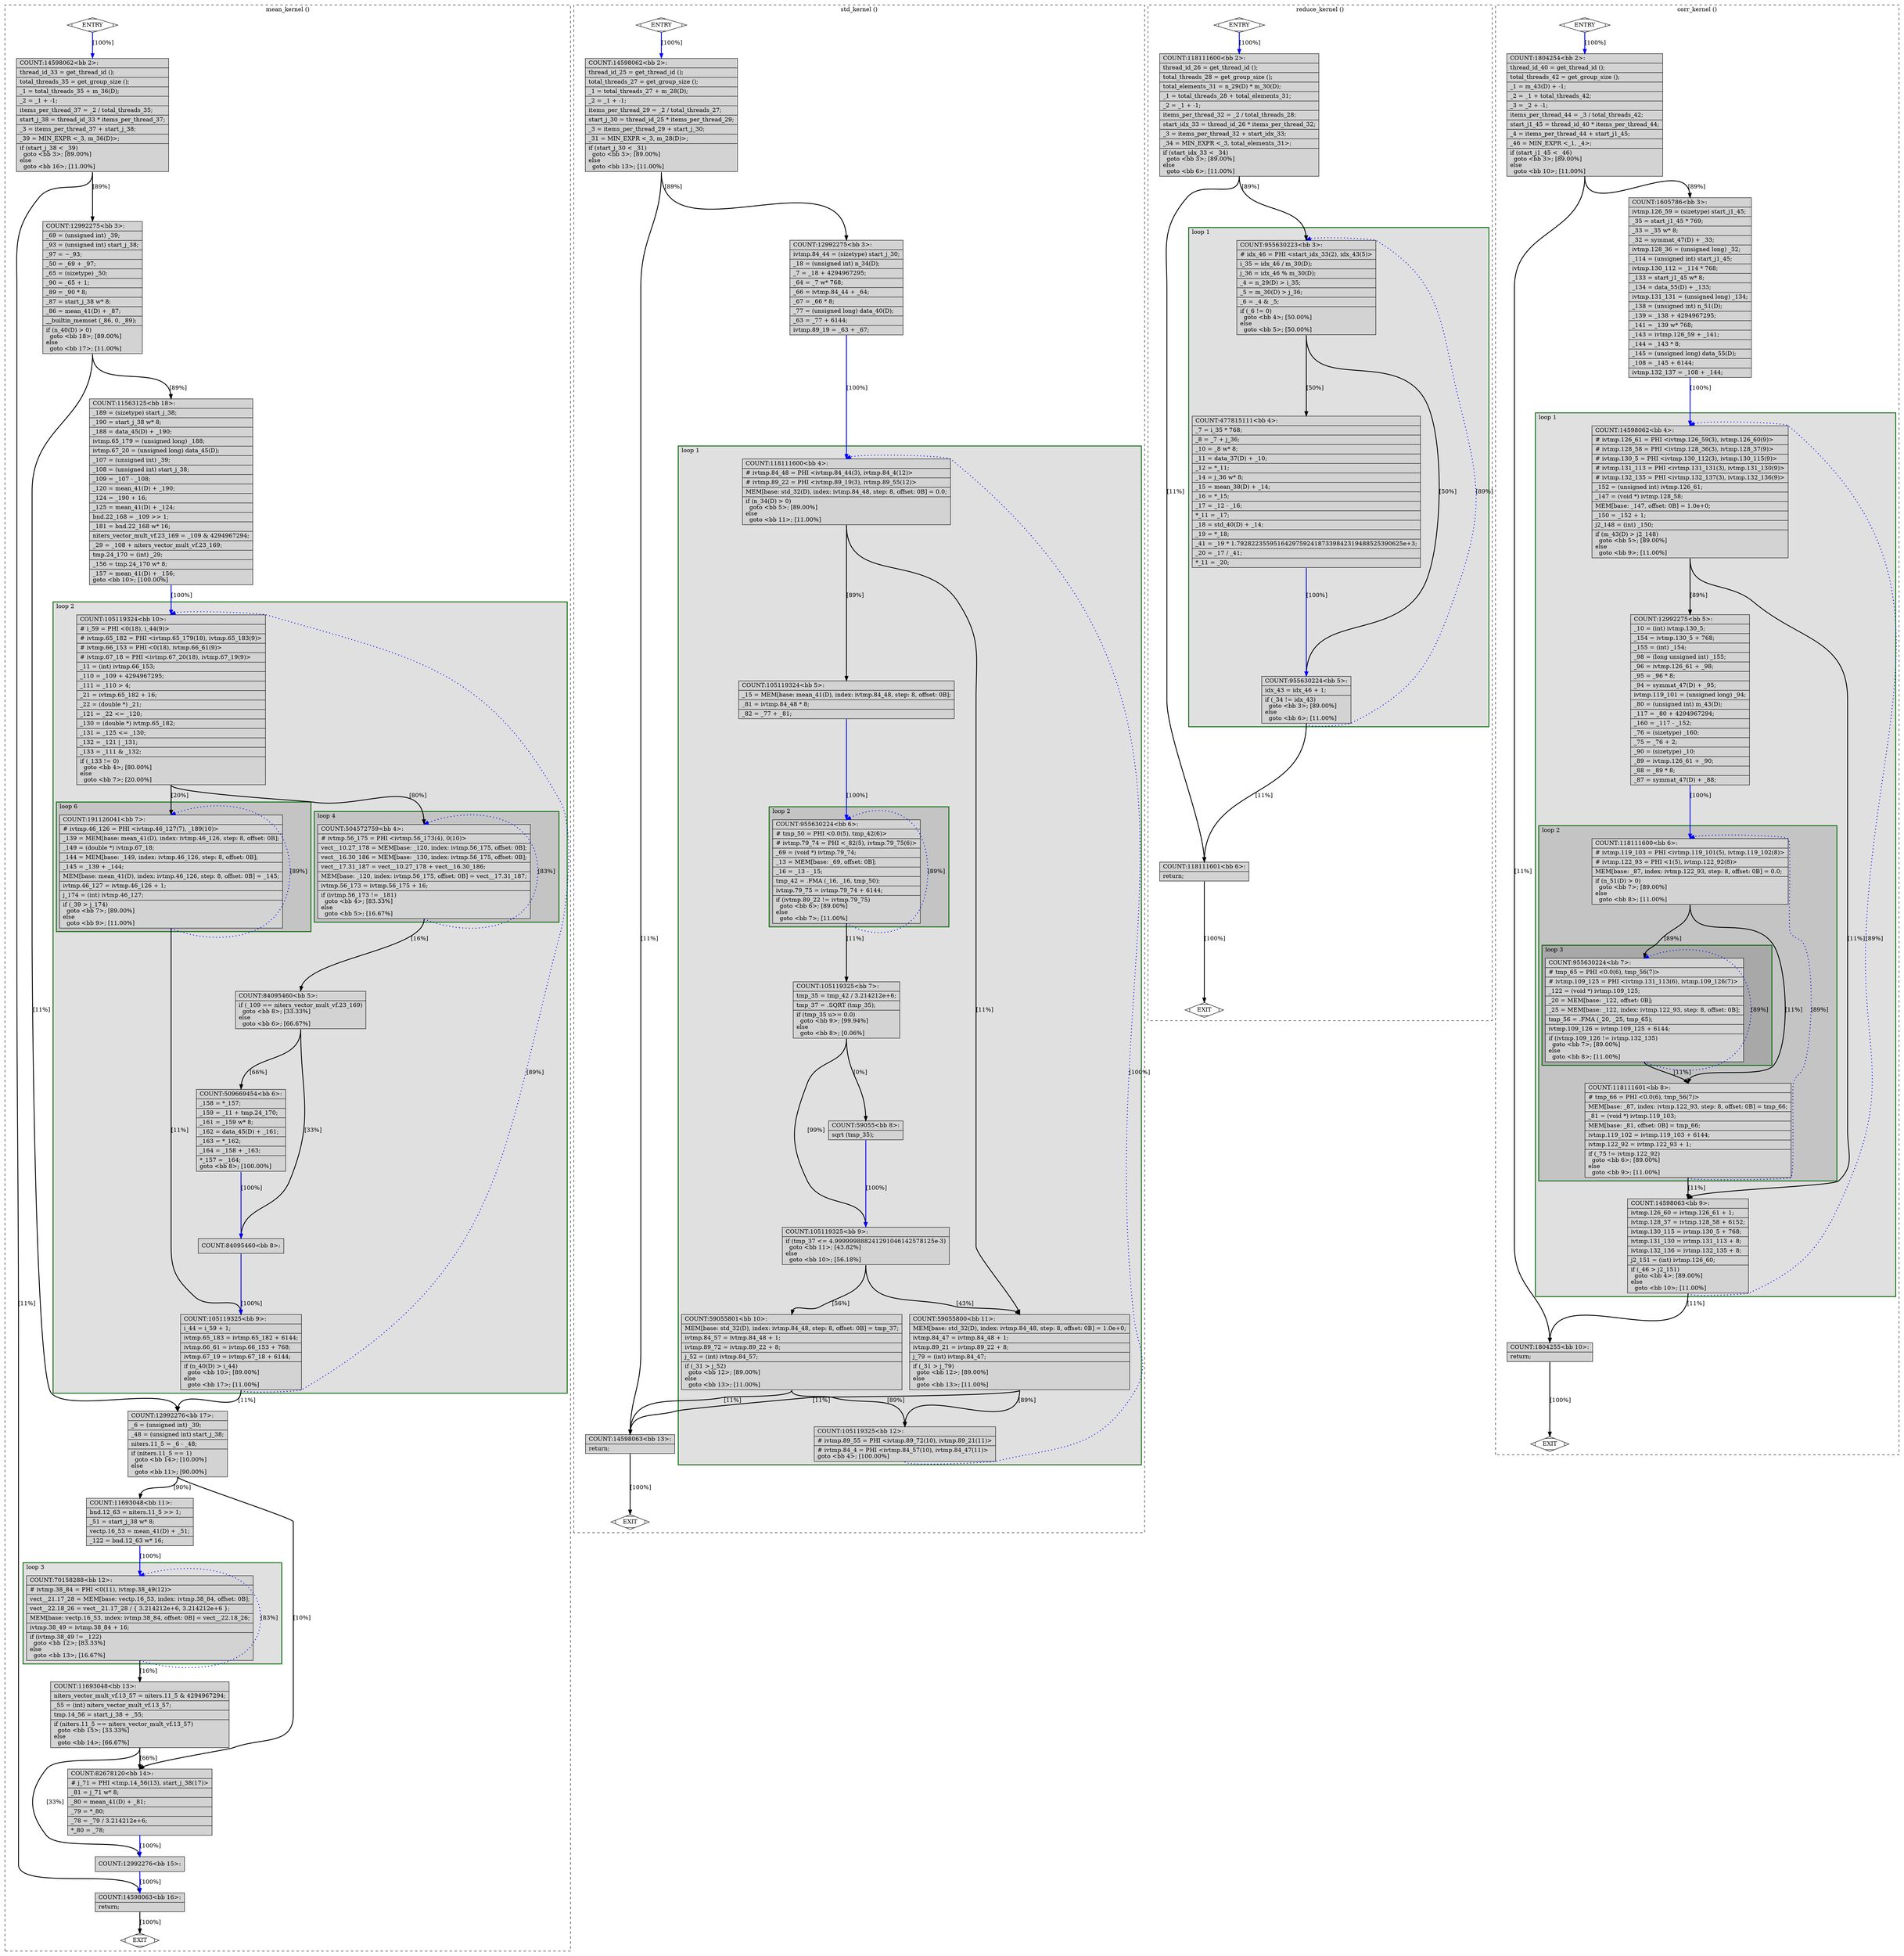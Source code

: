 digraph "corr.dev.c.231t.optimized" {
overlap=false;
subgraph "cluster_mean_kernel" {
	style="dashed";
	color="black";
	label="mean_kernel ()";
	subgraph cluster_4_3 {
	style="filled";
	color="darkgreen";
	fillcolor="grey88";
	label="loop 3";
	labeljust=l;
	penwidth=2;
	fn_4_basic_block_12 [shape=record,style=filled,fillcolor=lightgrey,label="{COUNT:70158288\<bb\ 12\>:\l\
|#\ ivtmp.38_84\ =\ PHI\ \<0(11),\ ivtmp.38_49(12)\>\l\
|vect__21.17_28\ =\ MEM[base:\ vectp.16_53,\ index:\ ivtmp.38_84,\ offset:\ 0B];\l\
|vect__22.18_26\ =\ vect__21.17_28\ /\ \{\ 3.214212e+6,\ 3.214212e+6\ \};\l\
|MEM[base:\ vectp.16_53,\ index:\ ivtmp.38_84,\ offset:\ 0B]\ =\ vect__22.18_26;\l\
|ivtmp.38_49\ =\ ivtmp.38_84\ +\ 16;\l\
|if\ (ivtmp.38_49\ !=\ _122)\l\
\ \ goto\ \<bb\ 12\>;\ [83.33%]\l\
else\l\
\ \ goto\ \<bb\ 13\>;\ [16.67%]\l\
}"];

	}
	subgraph cluster_4_2 {
	style="filled";
	color="darkgreen";
	fillcolor="grey88";
	label="loop 2";
	labeljust=l;
	penwidth=2;
	subgraph cluster_4_6 {
	style="filled";
	color="darkgreen";
	fillcolor="grey77";
	label="loop 6";
	labeljust=l;
	penwidth=2;
	fn_4_basic_block_7 [shape=record,style=filled,fillcolor=lightgrey,label="{COUNT:191126041\<bb\ 7\>:\l\
|#\ ivtmp.46_126\ =\ PHI\ \<ivtmp.46_127(7),\ _189(10)\>\l\
|_139\ =\ MEM[base:\ mean_41(D),\ index:\ ivtmp.46_126,\ step:\ 8,\ offset:\ 0B];\l\
|_149\ =\ (double\ *)\ ivtmp.67_18;\l\
|_144\ =\ MEM[base:\ _149,\ index:\ ivtmp.46_126,\ step:\ 8,\ offset:\ 0B];\l\
|_145\ =\ _139\ +\ _144;\l\
|MEM[base:\ mean_41(D),\ index:\ ivtmp.46_126,\ step:\ 8,\ offset:\ 0B]\ =\ _145;\l\
|ivtmp.46_127\ =\ ivtmp.46_126\ +\ 1;\l\
|j_174\ =\ (int)\ ivtmp.46_127;\l\
|if\ (_39\ \>\ j_174)\l\
\ \ goto\ \<bb\ 7\>;\ [89.00%]\l\
else\l\
\ \ goto\ \<bb\ 9\>;\ [11.00%]\l\
}"];

	}
	subgraph cluster_4_4 {
	style="filled";
	color="darkgreen";
	fillcolor="grey77";
	label="loop 4";
	labeljust=l;
	penwidth=2;
	fn_4_basic_block_4 [shape=record,style=filled,fillcolor=lightgrey,label="{COUNT:504572759\<bb\ 4\>:\l\
|#\ ivtmp.56_175\ =\ PHI\ \<ivtmp.56_173(4),\ 0(10)\>\l\
|vect__10.27_178\ =\ MEM[base:\ _120,\ index:\ ivtmp.56_175,\ offset:\ 0B];\l\
|vect__16.30_186\ =\ MEM[base:\ _130,\ index:\ ivtmp.56_175,\ offset:\ 0B];\l\
|vect__17.31_187\ =\ vect__10.27_178\ +\ vect__16.30_186;\l\
|MEM[base:\ _120,\ index:\ ivtmp.56_175,\ offset:\ 0B]\ =\ vect__17.31_187;\l\
|ivtmp.56_173\ =\ ivtmp.56_175\ +\ 16;\l\
|if\ (ivtmp.56_173\ !=\ _181)\l\
\ \ goto\ \<bb\ 4\>;\ [83.33%]\l\
else\l\
\ \ goto\ \<bb\ 5\>;\ [16.67%]\l\
}"];

	}
	fn_4_basic_block_10 [shape=record,style=filled,fillcolor=lightgrey,label="{COUNT:105119324\<bb\ 10\>:\l\
|#\ i_59\ =\ PHI\ \<0(18),\ i_44(9)\>\l\
|#\ ivtmp.65_182\ =\ PHI\ \<ivtmp.65_179(18),\ ivtmp.65_183(9)\>\l\
|#\ ivtmp.66_153\ =\ PHI\ \<0(18),\ ivtmp.66_61(9)\>\l\
|#\ ivtmp.67_18\ =\ PHI\ \<ivtmp.67_20(18),\ ivtmp.67_19(9)\>\l\
|_11\ =\ (int)\ ivtmp.66_153;\l\
|_110\ =\ _109\ +\ 4294967295;\l\
|_111\ =\ _110\ \>\ 4;\l\
|_21\ =\ ivtmp.65_182\ +\ 16;\l\
|_22\ =\ (double\ *)\ _21;\l\
|_121\ =\ _22\ \<=\ _120;\l\
|_130\ =\ (double\ *)\ ivtmp.65_182;\l\
|_131\ =\ _125\ \<=\ _130;\l\
|_132\ =\ _121\ \|\ _131;\l\
|_133\ =\ _111\ &\ _132;\l\
|if\ (_133\ !=\ 0)\l\
\ \ goto\ \<bb\ 4\>;\ [80.00%]\l\
else\l\
\ \ goto\ \<bb\ 7\>;\ [20.00%]\l\
}"];

	fn_4_basic_block_9 [shape=record,style=filled,fillcolor=lightgrey,label="{COUNT:105119325\<bb\ 9\>:\l\
|i_44\ =\ i_59\ +\ 1;\l\
|ivtmp.65_183\ =\ ivtmp.65_182\ +\ 6144;\l\
|ivtmp.66_61\ =\ ivtmp.66_153\ +\ 768;\l\
|ivtmp.67_19\ =\ ivtmp.67_18\ +\ 6144;\l\
|if\ (n_40(D)\ \>\ i_44)\l\
\ \ goto\ \<bb\ 10\>;\ [89.00%]\l\
else\l\
\ \ goto\ \<bb\ 17\>;\ [11.00%]\l\
}"];

	fn_4_basic_block_5 [shape=record,style=filled,fillcolor=lightgrey,label="{COUNT:84095460\<bb\ 5\>:\l\
|if\ (_109\ ==\ niters_vector_mult_vf.23_169)\l\
\ \ goto\ \<bb\ 8\>;\ [33.33%]\l\
else\l\
\ \ goto\ \<bb\ 6\>;\ [66.67%]\l\
}"];

	fn_4_basic_block_6 [shape=record,style=filled,fillcolor=lightgrey,label="{COUNT:509669454\<bb\ 6\>:\l\
|_158\ =\ *_157;\l\
|_159\ =\ _11\ +\ tmp.24_170;\l\
|_161\ =\ _159\ w*\ 8;\l\
|_162\ =\ data_45(D)\ +\ _161;\l\
|_163\ =\ *_162;\l\
|_164\ =\ _158\ +\ _163;\l\
|*_157\ =\ _164;\l\
goto\ \<bb\ 8\>;\ [100.00%]\l\
}"];

	fn_4_basic_block_8 [shape=record,style=filled,fillcolor=lightgrey,label="{COUNT:84095460\<bb\ 8\>:\l\
}"];

	}
	fn_4_basic_block_0 [shape=Mdiamond,style=filled,fillcolor=white,label="ENTRY"];

	fn_4_basic_block_1 [shape=Mdiamond,style=filled,fillcolor=white,label="EXIT"];

	fn_4_basic_block_2 [shape=record,style=filled,fillcolor=lightgrey,label="{COUNT:14598062\<bb\ 2\>:\l\
|thread_id_33\ =\ get_thread_id\ ();\l\
|total_threads_35\ =\ get_group_size\ ();\l\
|_1\ =\ total_threads_35\ +\ m_36(D);\l\
|_2\ =\ _1\ +\ -1;\l\
|items_per_thread_37\ =\ _2\ /\ total_threads_35;\l\
|start_j_38\ =\ thread_id_33\ *\ items_per_thread_37;\l\
|_3\ =\ items_per_thread_37\ +\ start_j_38;\l\
|_39\ =\ MIN_EXPR\ \<_3,\ m_36(D)\>;\l\
|if\ (start_j_38\ \<\ _39)\l\
\ \ goto\ \<bb\ 3\>;\ [89.00%]\l\
else\l\
\ \ goto\ \<bb\ 16\>;\ [11.00%]\l\
}"];

	fn_4_basic_block_3 [shape=record,style=filled,fillcolor=lightgrey,label="{COUNT:12992275\<bb\ 3\>:\l\
|_69\ =\ (unsigned\ int)\ _39;\l\
|_93\ =\ (unsigned\ int)\ start_j_38;\l\
|_97\ =\ ~_93;\l\
|_50\ =\ _69\ +\ _97;\l\
|_65\ =\ (sizetype)\ _50;\l\
|_90\ =\ _65\ +\ 1;\l\
|_89\ =\ _90\ *\ 8;\l\
|_87\ =\ start_j_38\ w*\ 8;\l\
|_86\ =\ mean_41(D)\ +\ _87;\l\
|__builtin_memset\ (_86,\ 0,\ _89);\l\
|if\ (n_40(D)\ \>\ 0)\l\
\ \ goto\ \<bb\ 18\>;\ [89.00%]\l\
else\l\
\ \ goto\ \<bb\ 17\>;\ [11.00%]\l\
}"];

	fn_4_basic_block_11 [shape=record,style=filled,fillcolor=lightgrey,label="{COUNT:11693048\<bb\ 11\>:\l\
|bnd.12_63\ =\ niters.11_5\ \>\>\ 1;\l\
|_51\ =\ start_j_38\ w*\ 8;\l\
|vectp.16_53\ =\ mean_41(D)\ +\ _51;\l\
|_122\ =\ bnd.12_63\ w*\ 16;\l\
}"];

	fn_4_basic_block_13 [shape=record,style=filled,fillcolor=lightgrey,label="{COUNT:11693048\<bb\ 13\>:\l\
|niters_vector_mult_vf.13_57\ =\ niters.11_5\ &\ 4294967294;\l\
|_55\ =\ (int)\ niters_vector_mult_vf.13_57;\l\
|tmp.14_56\ =\ start_j_38\ +\ _55;\l\
|if\ (niters.11_5\ ==\ niters_vector_mult_vf.13_57)\l\
\ \ goto\ \<bb\ 15\>;\ [33.33%]\l\
else\l\
\ \ goto\ \<bb\ 14\>;\ [66.67%]\l\
}"];

	fn_4_basic_block_14 [shape=record,style=filled,fillcolor=lightgrey,label="{COUNT:82678120\<bb\ 14\>:\l\
|#\ j_71\ =\ PHI\ \<tmp.14_56(13),\ start_j_38(17)\>\l\
|_81\ =\ j_71\ w*\ 8;\l\
|_80\ =\ mean_41(D)\ +\ _81;\l\
|_79\ =\ *_80;\l\
|_78\ =\ _79\ /\ 3.214212e+6;\l\
|*_80\ =\ _78;\l\
}"];

	fn_4_basic_block_15 [shape=record,style=filled,fillcolor=lightgrey,label="{COUNT:12992276\<bb\ 15\>:\l\
}"];

	fn_4_basic_block_16 [shape=record,style=filled,fillcolor=lightgrey,label="{COUNT:14598063\<bb\ 16\>:\l\
|return;\l\
}"];

	fn_4_basic_block_17 [shape=record,style=filled,fillcolor=lightgrey,label="{COUNT:12992276\<bb\ 17\>:\l\
|_6\ =\ (unsigned\ int)\ _39;\l\
|_48\ =\ (unsigned\ int)\ start_j_38;\l\
|niters.11_5\ =\ _6\ -\ _48;\l\
|if\ (niters.11_5\ ==\ 1)\l\
\ \ goto\ \<bb\ 14\>;\ [10.00%]\l\
else\l\
\ \ goto\ \<bb\ 11\>;\ [90.00%]\l\
}"];

	fn_4_basic_block_18 [shape=record,style=filled,fillcolor=lightgrey,label="{COUNT:11563125\<bb\ 18\>:\l\
|_189\ =\ (sizetype)\ start_j_38;\l\
|_190\ =\ start_j_38\ w*\ 8;\l\
|_188\ =\ data_45(D)\ +\ _190;\l\
|ivtmp.65_179\ =\ (unsigned\ long)\ _188;\l\
|ivtmp.67_20\ =\ (unsigned\ long)\ data_45(D);\l\
|_107\ =\ (unsigned\ int)\ _39;\l\
|_108\ =\ (unsigned\ int)\ start_j_38;\l\
|_109\ =\ _107\ -\ _108;\l\
|_120\ =\ mean_41(D)\ +\ _190;\l\
|_124\ =\ _190\ +\ 16;\l\
|_125\ =\ mean_41(D)\ +\ _124;\l\
|bnd.22_168\ =\ _109\ \>\>\ 1;\l\
|_181\ =\ bnd.22_168\ w*\ 16;\l\
|niters_vector_mult_vf.23_169\ =\ _109\ &\ 4294967294;\l\
|_29\ =\ _108\ +\ niters_vector_mult_vf.23_169;\l\
|tmp.24_170\ =\ (int)\ _29;\l\
|_156\ =\ tmp.24_170\ w*\ 8;\l\
|_157\ =\ mean_41(D)\ +\ _156;\l\
goto\ \<bb\ 10\>;\ [100.00%]\l\
}"];

	fn_4_basic_block_0:s -> fn_4_basic_block_2:n [style="solid,bold",color=blue,weight=100,constraint=true,label="[100%]"];
	fn_4_basic_block_2:s -> fn_4_basic_block_3:n [style="solid,bold",color=black,weight=10,constraint=true,label="[89%]"];
	fn_4_basic_block_2:s -> fn_4_basic_block_16:n [style="solid,bold",color=black,weight=10,constraint=true,label="[11%]"];
	fn_4_basic_block_3:s -> fn_4_basic_block_18:n [style="solid,bold",color=black,weight=10,constraint=true,label="[89%]"];
	fn_4_basic_block_3:s -> fn_4_basic_block_17:n [style="solid,bold",color=black,weight=10,constraint=true,label="[11%]"];
	fn_4_basic_block_4:s -> fn_4_basic_block_4:n [style="dotted,bold",color=blue,weight=10,constraint=false,label="[83%]"];
	fn_4_basic_block_4:s -> fn_4_basic_block_5:n [style="solid,bold",color=black,weight=10,constraint=true,label="[16%]"];
	fn_4_basic_block_5:s -> fn_4_basic_block_6:n [style="solid,bold",color=black,weight=10,constraint=true,label="[66%]"];
	fn_4_basic_block_5:s -> fn_4_basic_block_8:n [style="solid,bold",color=black,weight=10,constraint=true,label="[33%]"];
	fn_4_basic_block_6:s -> fn_4_basic_block_8:n [style="solid,bold",color=blue,weight=100,constraint=true,label="[100%]"];
	fn_4_basic_block_7:s -> fn_4_basic_block_7:n [style="dotted,bold",color=blue,weight=10,constraint=false,label="[89%]"];
	fn_4_basic_block_7:s -> fn_4_basic_block_9:n [style="solid,bold",color=black,weight=10,constraint=true,label="[11%]"];
	fn_4_basic_block_8:s -> fn_4_basic_block_9:n [style="solid,bold",color=blue,weight=100,constraint=true,label="[100%]"];
	fn_4_basic_block_9:s -> fn_4_basic_block_10:n [style="dotted,bold",color=blue,weight=10,constraint=false,label="[89%]"];
	fn_4_basic_block_9:s -> fn_4_basic_block_17:n [style="solid,bold",color=black,weight=10,constraint=true,label="[11%]"];
	fn_4_basic_block_10:s -> fn_4_basic_block_7:n [style="solid,bold",color=black,weight=10,constraint=true,label="[20%]"];
	fn_4_basic_block_10:s -> fn_4_basic_block_4:n [style="solid,bold",color=black,weight=10,constraint=true,label="[80%]"];
	fn_4_basic_block_11:s -> fn_4_basic_block_12:n [style="solid,bold",color=blue,weight=100,constraint=true,label="[100%]"];
	fn_4_basic_block_12:s -> fn_4_basic_block_12:n [style="dotted,bold",color=blue,weight=10,constraint=false,label="[83%]"];
	fn_4_basic_block_12:s -> fn_4_basic_block_13:n [style="solid,bold",color=black,weight=10,constraint=true,label="[16%]"];
	fn_4_basic_block_13:s -> fn_4_basic_block_14:n [style="solid,bold",color=black,weight=10,constraint=true,label="[66%]"];
	fn_4_basic_block_13:s -> fn_4_basic_block_15:n [style="solid,bold",color=black,weight=10,constraint=true,label="[33%]"];
	fn_4_basic_block_14:s -> fn_4_basic_block_15:n [style="solid,bold",color=blue,weight=100,constraint=true,label="[100%]"];
	fn_4_basic_block_15:s -> fn_4_basic_block_16:n [style="solid,bold",color=blue,weight=100,constraint=true,label="[100%]"];
	fn_4_basic_block_16:s -> fn_4_basic_block_1:n [style="solid,bold",color=black,weight=10,constraint=true,label="[100%]"];
	fn_4_basic_block_17:s -> fn_4_basic_block_11:n [style="solid,bold",color=black,weight=10,constraint=true,label="[90%]"];
	fn_4_basic_block_17:s -> fn_4_basic_block_14:n [style="solid,bold",color=black,weight=10,constraint=true,label="[10%]"];
	fn_4_basic_block_18:s -> fn_4_basic_block_10:n [style="solid,bold",color=blue,weight=100,constraint=true,label="[100%]"];
	fn_4_basic_block_0:s -> fn_4_basic_block_1:n [style="invis",constraint=true];
}
subgraph "cluster_std_kernel" {
	style="dashed";
	color="black";
	label="std_kernel ()";
	subgraph cluster_5_1 {
	style="filled";
	color="darkgreen";
	fillcolor="grey88";
	label="loop 1";
	labeljust=l;
	penwidth=2;
	subgraph cluster_5_2 {
	style="filled";
	color="darkgreen";
	fillcolor="grey77";
	label="loop 2";
	labeljust=l;
	penwidth=2;
	fn_5_basic_block_6 [shape=record,style=filled,fillcolor=lightgrey,label="{COUNT:955630224\<bb\ 6\>:\l\
|#\ tmp_50\ =\ PHI\ \<0.0(5),\ tmp_42(6)\>\l\
|#\ ivtmp.79_74\ =\ PHI\ \<_82(5),\ ivtmp.79_75(6)\>\l\
|_69\ =\ (void\ *)\ ivtmp.79_74;\l\
|_13\ =\ MEM[base:\ _69,\ offset:\ 0B];\l\
|_16\ =\ _13\ -\ _15;\l\
|tmp_42\ =\ .FMA\ (_16,\ _16,\ tmp_50);\l\
|ivtmp.79_75\ =\ ivtmp.79_74\ +\ 6144;\l\
|if\ (ivtmp.89_22\ !=\ ivtmp.79_75)\l\
\ \ goto\ \<bb\ 6\>;\ [89.00%]\l\
else\l\
\ \ goto\ \<bb\ 7\>;\ [11.00%]\l\
}"];

	}
	fn_5_basic_block_4 [shape=record,style=filled,fillcolor=lightgrey,label="{COUNT:118111600\<bb\ 4\>:\l\
|#\ ivtmp.84_48\ =\ PHI\ \<ivtmp.84_44(3),\ ivtmp.84_4(12)\>\l\
|#\ ivtmp.89_22\ =\ PHI\ \<ivtmp.89_19(3),\ ivtmp.89_55(12)\>\l\
|MEM[base:\ std_32(D),\ index:\ ivtmp.84_48,\ step:\ 8,\ offset:\ 0B]\ =\ 0.0;\l\
|if\ (n_34(D)\ \>\ 0)\l\
\ \ goto\ \<bb\ 5\>;\ [89.00%]\l\
else\l\
\ \ goto\ \<bb\ 11\>;\ [11.00%]\l\
}"];

	fn_5_basic_block_5 [shape=record,style=filled,fillcolor=lightgrey,label="{COUNT:105119324\<bb\ 5\>:\l\
|_15\ =\ MEM[base:\ mean_41(D),\ index:\ ivtmp.84_48,\ step:\ 8,\ offset:\ 0B];\l\
|_81\ =\ ivtmp.84_48\ *\ 8;\l\
|_82\ =\ _77\ +\ _81;\l\
}"];

	fn_5_basic_block_11 [shape=record,style=filled,fillcolor=lightgrey,label="{COUNT:59055800\<bb\ 11\>:\l\
|MEM[base:\ std_32(D),\ index:\ ivtmp.84_48,\ step:\ 8,\ offset:\ 0B]\ =\ 1.0e+0;\l\
|ivtmp.84_47\ =\ ivtmp.84_48\ +\ 1;\l\
|ivtmp.89_21\ =\ ivtmp.89_22\ +\ 8;\l\
|j_79\ =\ (int)\ ivtmp.84_47;\l\
|if\ (_31\ \>\ j_79)\l\
\ \ goto\ \<bb\ 12\>;\ [89.00%]\l\
else\l\
\ \ goto\ \<bb\ 13\>;\ [11.00%]\l\
}"];

	fn_5_basic_block_12 [shape=record,style=filled,fillcolor=lightgrey,label="{COUNT:105119325\<bb\ 12\>:\l\
|#\ ivtmp.89_55\ =\ PHI\ \<ivtmp.89_72(10),\ ivtmp.89_21(11)\>\l\
|#\ ivtmp.84_4\ =\ PHI\ \<ivtmp.84_57(10),\ ivtmp.84_47(11)\>\l\
goto\ \<bb\ 4\>;\ [100.00%]\l\
}"];

	fn_5_basic_block_7 [shape=record,style=filled,fillcolor=lightgrey,label="{COUNT:105119325\<bb\ 7\>:\l\
|tmp_35\ =\ tmp_42\ /\ 3.214212e+6;\l\
|tmp_37\ =\ .SQRT\ (tmp_35);\l\
|if\ (tmp_35\ u\>=\ 0.0)\l\
\ \ goto\ \<bb\ 9\>;\ [99.94%]\l\
else\l\
\ \ goto\ \<bb\ 8\>;\ [0.06%]\l\
}"];

	fn_5_basic_block_8 [shape=record,style=filled,fillcolor=lightgrey,label="{COUNT:59055\<bb\ 8\>:\l\
|sqrt\ (tmp_35);\l\
}"];

	fn_5_basic_block_9 [shape=record,style=filled,fillcolor=lightgrey,label="{COUNT:105119325\<bb\ 9\>:\l\
|if\ (tmp_37\ \<=\ 4.999999888241291046142578125e-3)\l\
\ \ goto\ \<bb\ 11\>;\ [43.82%]\l\
else\l\
\ \ goto\ \<bb\ 10\>;\ [56.18%]\l\
}"];

	fn_5_basic_block_10 [shape=record,style=filled,fillcolor=lightgrey,label="{COUNT:59055801\<bb\ 10\>:\l\
|MEM[base:\ std_32(D),\ index:\ ivtmp.84_48,\ step:\ 8,\ offset:\ 0B]\ =\ tmp_37;\l\
|ivtmp.84_57\ =\ ivtmp.84_48\ +\ 1;\l\
|ivtmp.89_72\ =\ ivtmp.89_22\ +\ 8;\l\
|j_52\ =\ (int)\ ivtmp.84_57;\l\
|if\ (_31\ \>\ j_52)\l\
\ \ goto\ \<bb\ 12\>;\ [89.00%]\l\
else\l\
\ \ goto\ \<bb\ 13\>;\ [11.00%]\l\
}"];

	}
	fn_5_basic_block_0 [shape=Mdiamond,style=filled,fillcolor=white,label="ENTRY"];

	fn_5_basic_block_1 [shape=Mdiamond,style=filled,fillcolor=white,label="EXIT"];

	fn_5_basic_block_2 [shape=record,style=filled,fillcolor=lightgrey,label="{COUNT:14598062\<bb\ 2\>:\l\
|thread_id_25\ =\ get_thread_id\ ();\l\
|total_threads_27\ =\ get_group_size\ ();\l\
|_1\ =\ total_threads_27\ +\ m_28(D);\l\
|_2\ =\ _1\ +\ -1;\l\
|items_per_thread_29\ =\ _2\ /\ total_threads_27;\l\
|start_j_30\ =\ thread_id_25\ *\ items_per_thread_29;\l\
|_3\ =\ items_per_thread_29\ +\ start_j_30;\l\
|_31\ =\ MIN_EXPR\ \<_3,\ m_28(D)\>;\l\
|if\ (start_j_30\ \<\ _31)\l\
\ \ goto\ \<bb\ 3\>;\ [89.00%]\l\
else\l\
\ \ goto\ \<bb\ 13\>;\ [11.00%]\l\
}"];

	fn_5_basic_block_3 [shape=record,style=filled,fillcolor=lightgrey,label="{COUNT:12992275\<bb\ 3\>:\l\
|ivtmp.84_44\ =\ (sizetype)\ start_j_30;\l\
|_18\ =\ (unsigned\ int)\ n_34(D);\l\
|_7\ =\ _18\ +\ 4294967295;\l\
|_64\ =\ _7\ w*\ 768;\l\
|_66\ =\ ivtmp.84_44\ +\ _64;\l\
|_67\ =\ _66\ *\ 8;\l\
|_77\ =\ (unsigned\ long)\ data_40(D);\l\
|_63\ =\ _77\ +\ 6144;\l\
|ivtmp.89_19\ =\ _63\ +\ _67;\l\
}"];

	fn_5_basic_block_13 [shape=record,style=filled,fillcolor=lightgrey,label="{COUNT:14598063\<bb\ 13\>:\l\
|return;\l\
}"];

	fn_5_basic_block_0:s -> fn_5_basic_block_2:n [style="solid,bold",color=blue,weight=100,constraint=true,label="[100%]"];
	fn_5_basic_block_2:s -> fn_5_basic_block_3:n [style="solid,bold",color=black,weight=10,constraint=true,label="[89%]"];
	fn_5_basic_block_2:s -> fn_5_basic_block_13:n [style="solid,bold",color=black,weight=10,constraint=true,label="[11%]"];
	fn_5_basic_block_3:s -> fn_5_basic_block_4:n [style="solid,bold",color=blue,weight=100,constraint=true,label="[100%]"];
	fn_5_basic_block_4:s -> fn_5_basic_block_5:n [style="solid,bold",color=black,weight=10,constraint=true,label="[89%]"];
	fn_5_basic_block_4:s -> fn_5_basic_block_11:n [style="solid,bold",color=black,weight=10,constraint=true,label="[11%]"];
	fn_5_basic_block_5:s -> fn_5_basic_block_6:n [style="solid,bold",color=blue,weight=100,constraint=true,label="[100%]"];
	fn_5_basic_block_6:s -> fn_5_basic_block_6:n [style="dotted,bold",color=blue,weight=10,constraint=false,label="[89%]"];
	fn_5_basic_block_6:s -> fn_5_basic_block_7:n [style="solid,bold",color=black,weight=10,constraint=true,label="[11%]"];
	fn_5_basic_block_7:s -> fn_5_basic_block_8:n [style="solid,bold",color=black,weight=10,constraint=true,label="[0%]"];
	fn_5_basic_block_7:s -> fn_5_basic_block_9:n [style="solid,bold",color=black,weight=10,constraint=true,label="[99%]"];
	fn_5_basic_block_8:s -> fn_5_basic_block_9:n [style="solid,bold",color=blue,weight=100,constraint=true,label="[100%]"];
	fn_5_basic_block_9:s -> fn_5_basic_block_11:n [style="solid,bold",color=black,weight=10,constraint=true,label="[43%]"];
	fn_5_basic_block_9:s -> fn_5_basic_block_10:n [style="solid,bold",color=black,weight=10,constraint=true,label="[56%]"];
	fn_5_basic_block_10:s -> fn_5_basic_block_12:n [style="solid,bold",color=black,weight=10,constraint=true,label="[89%]"];
	fn_5_basic_block_10:s -> fn_5_basic_block_13:n [style="solid,bold",color=black,weight=10,constraint=true,label="[11%]"];
	fn_5_basic_block_11:s -> fn_5_basic_block_12:n [style="solid,bold",color=black,weight=10,constraint=true,label="[89%]"];
	fn_5_basic_block_11:s -> fn_5_basic_block_13:n [style="solid,bold",color=black,weight=10,constraint=true,label="[11%]"];
	fn_5_basic_block_12:s -> fn_5_basic_block_4:n [style="dotted,bold",color=blue,weight=10,constraint=false,label="[100%]"];
	fn_5_basic_block_13:s -> fn_5_basic_block_1:n [style="solid,bold",color=black,weight=10,constraint=true,label="[100%]"];
	fn_5_basic_block_0:s -> fn_5_basic_block_1:n [style="invis",constraint=true];
}
subgraph "cluster_reduce_kernel" {
	style="dashed";
	color="black";
	label="reduce_kernel ()";
	subgraph cluster_6_1 {
	style="filled";
	color="darkgreen";
	fillcolor="grey88";
	label="loop 1";
	labeljust=l;
	penwidth=2;
	fn_6_basic_block_3 [shape=record,style=filled,fillcolor=lightgrey,label="{COUNT:955630223\<bb\ 3\>:\l\
|#\ idx_46\ =\ PHI\ \<start_idx_33(2),\ idx_43(5)\>\l\
|i_35\ =\ idx_46\ /\ m_30(D);\l\
|j_36\ =\ idx_46\ %\ m_30(D);\l\
|_4\ =\ n_29(D)\ \>\ i_35;\l\
|_5\ =\ m_30(D)\ \>\ j_36;\l\
|_6\ =\ _4\ &\ _5;\l\
|if\ (_6\ !=\ 0)\l\
\ \ goto\ \<bb\ 4\>;\ [50.00%]\l\
else\l\
\ \ goto\ \<bb\ 5\>;\ [50.00%]\l\
}"];

	fn_6_basic_block_4 [shape=record,style=filled,fillcolor=lightgrey,label="{COUNT:477815111\<bb\ 4\>:\l\
|_7\ =\ i_35\ *\ 768;\l\
|_8\ =\ _7\ +\ j_36;\l\
|_10\ =\ _8\ w*\ 8;\l\
|_11\ =\ data_37(D)\ +\ _10;\l\
|_12\ =\ *_11;\l\
|_14\ =\ j_36\ w*\ 8;\l\
|_15\ =\ mean_38(D)\ +\ _14;\l\
|_16\ =\ *_15;\l\
|_17\ =\ _12\ -\ _16;\l\
|*_11\ =\ _17;\l\
|_18\ =\ std_40(D)\ +\ _14;\l\
|_19\ =\ *_18;\l\
|_41\ =\ _19\ *\ 1.792822355951642975924187339842319488525390625e+3;\l\
|_20\ =\ _17\ /\ _41;\l\
|*_11\ =\ _20;\l\
}"];

	fn_6_basic_block_5 [shape=record,style=filled,fillcolor=lightgrey,label="{COUNT:955630224\<bb\ 5\>:\l\
|idx_43\ =\ idx_46\ +\ 1;\l\
|if\ (_34\ !=\ idx_43)\l\
\ \ goto\ \<bb\ 3\>;\ [89.00%]\l\
else\l\
\ \ goto\ \<bb\ 6\>;\ [11.00%]\l\
}"];

	}
	fn_6_basic_block_0 [shape=Mdiamond,style=filled,fillcolor=white,label="ENTRY"];

	fn_6_basic_block_1 [shape=Mdiamond,style=filled,fillcolor=white,label="EXIT"];

	fn_6_basic_block_2 [shape=record,style=filled,fillcolor=lightgrey,label="{COUNT:118111600\<bb\ 2\>:\l\
|thread_id_26\ =\ get_thread_id\ ();\l\
|total_threads_28\ =\ get_group_size\ ();\l\
|total_elements_31\ =\ n_29(D)\ *\ m_30(D);\l\
|_1\ =\ total_threads_28\ +\ total_elements_31;\l\
|_2\ =\ _1\ +\ -1;\l\
|items_per_thread_32\ =\ _2\ /\ total_threads_28;\l\
|start_idx_33\ =\ thread_id_26\ *\ items_per_thread_32;\l\
|_3\ =\ items_per_thread_32\ +\ start_idx_33;\l\
|_34\ =\ MIN_EXPR\ \<_3,\ total_elements_31\>;\l\
|if\ (start_idx_33\ \<\ _34)\l\
\ \ goto\ \<bb\ 3\>;\ [89.00%]\l\
else\l\
\ \ goto\ \<bb\ 6\>;\ [11.00%]\l\
}"];

	fn_6_basic_block_6 [shape=record,style=filled,fillcolor=lightgrey,label="{COUNT:118111601\<bb\ 6\>:\l\
|return;\l\
}"];

	fn_6_basic_block_0:s -> fn_6_basic_block_2:n [style="solid,bold",color=blue,weight=100,constraint=true,label="[100%]"];
	fn_6_basic_block_2:s -> fn_6_basic_block_3:n [style="solid,bold",color=black,weight=10,constraint=true,label="[89%]"];
	fn_6_basic_block_2:s -> fn_6_basic_block_6:n [style="solid,bold",color=black,weight=10,constraint=true,label="[11%]"];
	fn_6_basic_block_3:s -> fn_6_basic_block_4:n [style="solid,bold",color=black,weight=10,constraint=true,label="[50%]"];
	fn_6_basic_block_3:s -> fn_6_basic_block_5:n [style="solid,bold",color=black,weight=10,constraint=true,label="[50%]"];
	fn_6_basic_block_4:s -> fn_6_basic_block_5:n [style="solid,bold",color=blue,weight=100,constraint=true,label="[100%]"];
	fn_6_basic_block_5:s -> fn_6_basic_block_3:n [style="dotted,bold",color=blue,weight=10,constraint=false,label="[89%]"];
	fn_6_basic_block_5:s -> fn_6_basic_block_6:n [style="solid,bold",color=black,weight=10,constraint=true,label="[11%]"];
	fn_6_basic_block_6:s -> fn_6_basic_block_1:n [style="solid,bold",color=black,weight=10,constraint=true,label="[100%]"];
	fn_6_basic_block_0:s -> fn_6_basic_block_1:n [style="invis",constraint=true];
}
subgraph "cluster_corr_kernel" {
	style="dashed";
	color="black";
	label="corr_kernel ()";
	subgraph cluster_7_1 {
	style="filled";
	color="darkgreen";
	fillcolor="grey88";
	label="loop 1";
	labeljust=l;
	penwidth=2;
	subgraph cluster_7_2 {
	style="filled";
	color="darkgreen";
	fillcolor="grey77";
	label="loop 2";
	labeljust=l;
	penwidth=2;
	subgraph cluster_7_3 {
	style="filled";
	color="darkgreen";
	fillcolor="grey66";
	label="loop 3";
	labeljust=l;
	penwidth=2;
	fn_7_basic_block_7 [shape=record,style=filled,fillcolor=lightgrey,label="{COUNT:955630224\<bb\ 7\>:\l\
|#\ tmp_65\ =\ PHI\ \<0.0(6),\ tmp_56(7)\>\l\
|#\ ivtmp.109_125\ =\ PHI\ \<ivtmp.131_113(6),\ ivtmp.109_126(7)\>\l\
|_122\ =\ (void\ *)\ ivtmp.109_125;\l\
|_20\ =\ MEM[base:\ _122,\ offset:\ 0B];\l\
|_25\ =\ MEM[base:\ _122,\ index:\ ivtmp.122_93,\ step:\ 8,\ offset:\ 0B];\l\
|tmp_56\ =\ .FMA\ (_20,\ _25,\ tmp_65);\l\
|ivtmp.109_126\ =\ ivtmp.109_125\ +\ 6144;\l\
|if\ (ivtmp.109_126\ !=\ ivtmp.132_135)\l\
\ \ goto\ \<bb\ 7\>;\ [89.00%]\l\
else\l\
\ \ goto\ \<bb\ 8\>;\ [11.00%]\l\
}"];

	}
	fn_7_basic_block_6 [shape=record,style=filled,fillcolor=lightgrey,label="{COUNT:118111600\<bb\ 6\>:\l\
|#\ ivtmp.119_103\ =\ PHI\ \<ivtmp.119_101(5),\ ivtmp.119_102(8)\>\l\
|#\ ivtmp.122_93\ =\ PHI\ \<1(5),\ ivtmp.122_92(8)\>\l\
|MEM[base:\ _87,\ index:\ ivtmp.122_93,\ step:\ 8,\ offset:\ 0B]\ =\ 0.0;\l\
|if\ (n_51(D)\ \>\ 0)\l\
\ \ goto\ \<bb\ 7\>;\ [89.00%]\l\
else\l\
\ \ goto\ \<bb\ 8\>;\ [11.00%]\l\
}"];

	fn_7_basic_block_8 [shape=record,style=filled,fillcolor=lightgrey,label="{COUNT:118111601\<bb\ 8\>:\l\
|#\ tmp_66\ =\ PHI\ \<0.0(6),\ tmp_56(7)\>\l\
|MEM[base:\ _87,\ index:\ ivtmp.122_93,\ step:\ 8,\ offset:\ 0B]\ =\ tmp_66;\l\
|_81\ =\ (void\ *)\ ivtmp.119_103;\l\
|MEM[base:\ _81,\ offset:\ 0B]\ =\ tmp_66;\l\
|ivtmp.119_102\ =\ ivtmp.119_103\ +\ 6144;\l\
|ivtmp.122_92\ =\ ivtmp.122_93\ +\ 1;\l\
|if\ (_75\ !=\ ivtmp.122_92)\l\
\ \ goto\ \<bb\ 6\>;\ [89.00%]\l\
else\l\
\ \ goto\ \<bb\ 9\>;\ [11.00%]\l\
}"];

	}
	fn_7_basic_block_4 [shape=record,style=filled,fillcolor=lightgrey,label="{COUNT:14598062\<bb\ 4\>:\l\
|#\ ivtmp.126_61\ =\ PHI\ \<ivtmp.126_59(3),\ ivtmp.126_60(9)\>\l\
|#\ ivtmp.128_58\ =\ PHI\ \<ivtmp.128_36(3),\ ivtmp.128_37(9)\>\l\
|#\ ivtmp.130_5\ =\ PHI\ \<ivtmp.130_112(3),\ ivtmp.130_115(9)\>\l\
|#\ ivtmp.131_113\ =\ PHI\ \<ivtmp.131_131(3),\ ivtmp.131_130(9)\>\l\
|#\ ivtmp.132_135\ =\ PHI\ \<ivtmp.132_137(3),\ ivtmp.132_136(9)\>\l\
|_152\ =\ (unsigned\ int)\ ivtmp.126_61;\l\
|_147\ =\ (void\ *)\ ivtmp.128_58;\l\
|MEM[base:\ _147,\ offset:\ 0B]\ =\ 1.0e+0;\l\
|_150\ =\ _152\ +\ 1;\l\
|j2_148\ =\ (int)\ _150;\l\
|if\ (m_43(D)\ \>\ j2_148)\l\
\ \ goto\ \<bb\ 5\>;\ [89.00%]\l\
else\l\
\ \ goto\ \<bb\ 9\>;\ [11.00%]\l\
}"];

	fn_7_basic_block_5 [shape=record,style=filled,fillcolor=lightgrey,label="{COUNT:12992275\<bb\ 5\>:\l\
|_10\ =\ (int)\ ivtmp.130_5;\l\
|_154\ =\ ivtmp.130_5\ +\ 768;\l\
|_155\ =\ (int)\ _154;\l\
|_98\ =\ (long\ unsigned\ int)\ _155;\l\
|_96\ =\ ivtmp.126_61\ +\ _98;\l\
|_95\ =\ _96\ *\ 8;\l\
|_94\ =\ symmat_47(D)\ +\ _95;\l\
|ivtmp.119_101\ =\ (unsigned\ long)\ _94;\l\
|_80\ =\ (unsigned\ int)\ m_43(D);\l\
|_117\ =\ _80\ +\ 4294967294;\l\
|_160\ =\ _117\ -\ _152;\l\
|_76\ =\ (sizetype)\ _160;\l\
|_75\ =\ _76\ +\ 2;\l\
|_90\ =\ (sizetype)\ _10;\l\
|_89\ =\ ivtmp.126_61\ +\ _90;\l\
|_88\ =\ _89\ *\ 8;\l\
|_87\ =\ symmat_47(D)\ +\ _88;\l\
}"];

	fn_7_basic_block_9 [shape=record,style=filled,fillcolor=lightgrey,label="{COUNT:14598063\<bb\ 9\>:\l\
|ivtmp.126_60\ =\ ivtmp.126_61\ +\ 1;\l\
|ivtmp.128_37\ =\ ivtmp.128_58\ +\ 6152;\l\
|ivtmp.130_115\ =\ ivtmp.130_5\ +\ 768;\l\
|ivtmp.131_130\ =\ ivtmp.131_113\ +\ 8;\l\
|ivtmp.132_136\ =\ ivtmp.132_135\ +\ 8;\l\
|j2_151\ =\ (int)\ ivtmp.126_60;\l\
|if\ (_46\ \>\ j2_151)\l\
\ \ goto\ \<bb\ 4\>;\ [89.00%]\l\
else\l\
\ \ goto\ \<bb\ 10\>;\ [11.00%]\l\
}"];

	}
	fn_7_basic_block_0 [shape=Mdiamond,style=filled,fillcolor=white,label="ENTRY"];

	fn_7_basic_block_1 [shape=Mdiamond,style=filled,fillcolor=white,label="EXIT"];

	fn_7_basic_block_2 [shape=record,style=filled,fillcolor=lightgrey,label="{COUNT:1804254\<bb\ 2\>:\l\
|thread_id_40\ =\ get_thread_id\ ();\l\
|total_threads_42\ =\ get_group_size\ ();\l\
|_1\ =\ m_43(D)\ +\ -1;\l\
|_2\ =\ _1\ +\ total_threads_42;\l\
|_3\ =\ _2\ +\ -1;\l\
|items_per_thread_44\ =\ _3\ /\ total_threads_42;\l\
|start_j1_45\ =\ thread_id_40\ *\ items_per_thread_44;\l\
|_4\ =\ items_per_thread_44\ +\ start_j1_45;\l\
|_46\ =\ MIN_EXPR\ \<_1,\ _4\>;\l\
|if\ (start_j1_45\ \<\ _46)\l\
\ \ goto\ \<bb\ 3\>;\ [89.00%]\l\
else\l\
\ \ goto\ \<bb\ 10\>;\ [11.00%]\l\
}"];

	fn_7_basic_block_3 [shape=record,style=filled,fillcolor=lightgrey,label="{COUNT:1605786\<bb\ 3\>:\l\
|ivtmp.126_59\ =\ (sizetype)\ start_j1_45;\l\
|_35\ =\ start_j1_45\ *\ 769;\l\
|_33\ =\ _35\ w*\ 8;\l\
|_32\ =\ symmat_47(D)\ +\ _33;\l\
|ivtmp.128_36\ =\ (unsigned\ long)\ _32;\l\
|_114\ =\ (unsigned\ int)\ start_j1_45;\l\
|ivtmp.130_112\ =\ _114\ *\ 768;\l\
|_133\ =\ start_j1_45\ w*\ 8;\l\
|_134\ =\ data_55(D)\ +\ _133;\l\
|ivtmp.131_131\ =\ (unsigned\ long)\ _134;\l\
|_138\ =\ (unsigned\ int)\ n_51(D);\l\
|_139\ =\ _138\ +\ 4294967295;\l\
|_141\ =\ _139\ w*\ 768;\l\
|_143\ =\ ivtmp.126_59\ +\ _141;\l\
|_144\ =\ _143\ *\ 8;\l\
|_145\ =\ (unsigned\ long)\ data_55(D);\l\
|_108\ =\ _145\ +\ 6144;\l\
|ivtmp.132_137\ =\ _108\ +\ _144;\l\
}"];

	fn_7_basic_block_10 [shape=record,style=filled,fillcolor=lightgrey,label="{COUNT:1804255\<bb\ 10\>:\l\
|return;\l\
}"];

	fn_7_basic_block_0:s -> fn_7_basic_block_2:n [style="solid,bold",color=blue,weight=100,constraint=true,label="[100%]"];
	fn_7_basic_block_2:s -> fn_7_basic_block_3:n [style="solid,bold",color=black,weight=10,constraint=true,label="[89%]"];
	fn_7_basic_block_2:s -> fn_7_basic_block_10:n [style="solid,bold",color=black,weight=10,constraint=true,label="[11%]"];
	fn_7_basic_block_3:s -> fn_7_basic_block_4:n [style="solid,bold",color=blue,weight=100,constraint=true,label="[100%]"];
	fn_7_basic_block_4:s -> fn_7_basic_block_5:n [style="solid,bold",color=black,weight=10,constraint=true,label="[89%]"];
	fn_7_basic_block_4:s -> fn_7_basic_block_9:n [style="solid,bold",color=black,weight=10,constraint=true,label="[11%]"];
	fn_7_basic_block_5:s -> fn_7_basic_block_6:n [style="solid,bold",color=blue,weight=100,constraint=true,label="[100%]"];
	fn_7_basic_block_6:s -> fn_7_basic_block_7:n [style="solid,bold",color=black,weight=10,constraint=true,label="[89%]"];
	fn_7_basic_block_6:s -> fn_7_basic_block_8:n [style="solid,bold",color=black,weight=10,constraint=true,label="[11%]"];
	fn_7_basic_block_7:s -> fn_7_basic_block_7:n [style="dotted,bold",color=blue,weight=10,constraint=false,label="[89%]"];
	fn_7_basic_block_7:s -> fn_7_basic_block_8:n [style="solid,bold",color=black,weight=10,constraint=true,label="[11%]"];
	fn_7_basic_block_8:s -> fn_7_basic_block_6:n [style="dotted,bold",color=blue,weight=10,constraint=false,label="[89%]"];
	fn_7_basic_block_8:s -> fn_7_basic_block_9:n [style="solid,bold",color=black,weight=10,constraint=true,label="[11%]"];
	fn_7_basic_block_9:s -> fn_7_basic_block_4:n [style="dotted,bold",color=blue,weight=10,constraint=false,label="[89%]"];
	fn_7_basic_block_9:s -> fn_7_basic_block_10:n [style="solid,bold",color=black,weight=10,constraint=true,label="[11%]"];
	fn_7_basic_block_10:s -> fn_7_basic_block_1:n [style="solid,bold",color=black,weight=10,constraint=true,label="[100%]"];
	fn_7_basic_block_0:s -> fn_7_basic_block_1:n [style="invis",constraint=true];
}
}
